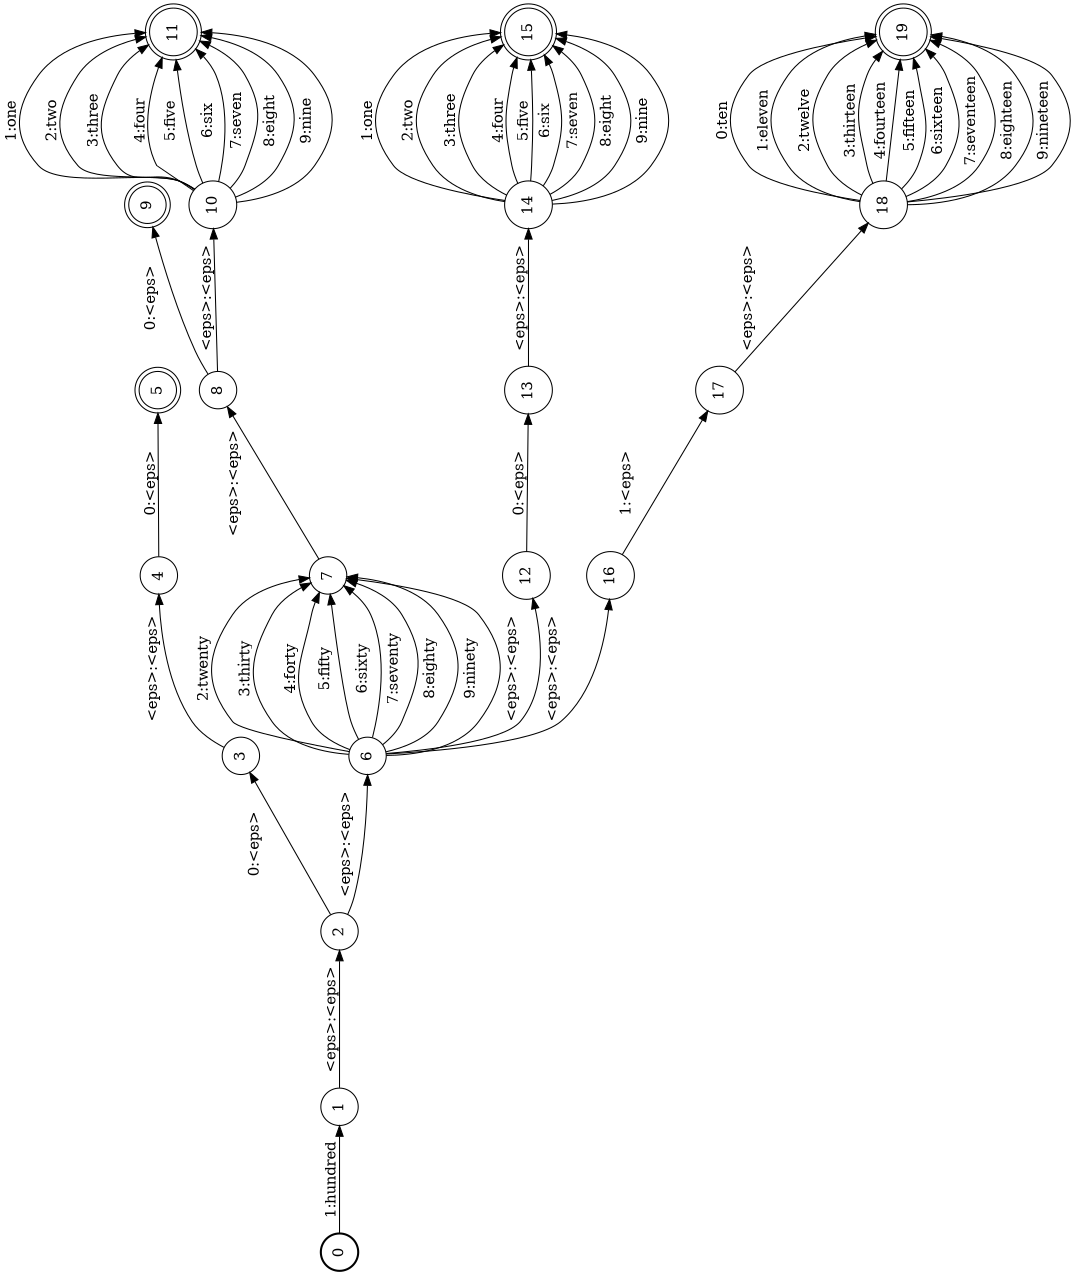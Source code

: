 digraph FST {
rankdir = LR;
size = "8.5,11";
label = "";
center = 1;
orientation = Landscape;
ranksep = "0.4";
nodesep = "0.25";
0 [label = "0", shape = circle, style = bold, fontsize = 14]
	0 -> 1 [label = "1:hundred", fontsize = 14];
1 [label = "1", shape = circle, style = solid, fontsize = 14]
	1 -> 2 [label = "<eps>:<eps>", fontsize = 14];
2 [label = "2", shape = circle, style = solid, fontsize = 14]
	2 -> 3 [label = "0:<eps>", fontsize = 14];
	2 -> 6 [label = "<eps>:<eps>", fontsize = 14];
3 [label = "3", shape = circle, style = solid, fontsize = 14]
	3 -> 4 [label = "<eps>:<eps>", fontsize = 14];
4 [label = "4", shape = circle, style = solid, fontsize = 14]
	4 -> 5 [label = "0:<eps>", fontsize = 14];
5 [label = "5", shape = doublecircle, style = solid, fontsize = 14]
6 [label = "6", shape = circle, style = solid, fontsize = 14]
	6 -> 7 [label = "2:twenty", fontsize = 14];
	6 -> 7 [label = "3:thirty", fontsize = 14];
	6 -> 7 [label = "4:forty", fontsize = 14];
	6 -> 7 [label = "5:fifty", fontsize = 14];
	6 -> 7 [label = "6:sixty", fontsize = 14];
	6 -> 7 [label = "7:seventy", fontsize = 14];
	6 -> 7 [label = "8:eighty", fontsize = 14];
	6 -> 7 [label = "9:ninety", fontsize = 14];
	6 -> 12 [label = "<eps>:<eps>", fontsize = 14];
	6 -> 16 [label = "<eps>:<eps>", fontsize = 14];
7 [label = "7", shape = circle, style = solid, fontsize = 14]
	7 -> 8 [label = "<eps>:<eps>", fontsize = 14];
8 [label = "8", shape = circle, style = solid, fontsize = 14]
	8 -> 9 [label = "0:<eps>", fontsize = 14];
	8 -> 10 [label = "<eps>:<eps>", fontsize = 14];
9 [label = "9", shape = doublecircle, style = solid, fontsize = 14]
10 [label = "10", shape = circle, style = solid, fontsize = 14]
	10 -> 11 [label = "1:one", fontsize = 14];
	10 -> 11 [label = "2:two", fontsize = 14];
	10 -> 11 [label = "3:three", fontsize = 14];
	10 -> 11 [label = "4:four", fontsize = 14];
	10 -> 11 [label = "5:five", fontsize = 14];
	10 -> 11 [label = "6:six", fontsize = 14];
	10 -> 11 [label = "7:seven", fontsize = 14];
	10 -> 11 [label = "8:eight", fontsize = 14];
	10 -> 11 [label = "9:nine", fontsize = 14];
11 [label = "11", shape = doublecircle, style = solid, fontsize = 14]
12 [label = "12", shape = circle, style = solid, fontsize = 14]
	12 -> 13 [label = "0:<eps>", fontsize = 14];
13 [label = "13", shape = circle, style = solid, fontsize = 14]
	13 -> 14 [label = "<eps>:<eps>", fontsize = 14];
14 [label = "14", shape = circle, style = solid, fontsize = 14]
	14 -> 15 [label = "1:one", fontsize = 14];
	14 -> 15 [label = "2:two", fontsize = 14];
	14 -> 15 [label = "3:three", fontsize = 14];
	14 -> 15 [label = "4:four", fontsize = 14];
	14 -> 15 [label = "5:five", fontsize = 14];
	14 -> 15 [label = "6:six", fontsize = 14];
	14 -> 15 [label = "7:seven", fontsize = 14];
	14 -> 15 [label = "8:eight", fontsize = 14];
	14 -> 15 [label = "9:nine", fontsize = 14];
15 [label = "15", shape = doublecircle, style = solid, fontsize = 14]
16 [label = "16", shape = circle, style = solid, fontsize = 14]
	16 -> 17 [label = "1:<eps>", fontsize = 14];
17 [label = "17", shape = circle, style = solid, fontsize = 14]
	17 -> 18 [label = "<eps>:<eps>", fontsize = 14];
18 [label = "18", shape = circle, style = solid, fontsize = 14]
	18 -> 19 [label = "0:ten", fontsize = 14];
	18 -> 19 [label = "1:eleven", fontsize = 14];
	18 -> 19 [label = "2:twelve", fontsize = 14];
	18 -> 19 [label = "3:thirteen", fontsize = 14];
	18 -> 19 [label = "4:fourteen", fontsize = 14];
	18 -> 19 [label = "5:fifteen", fontsize = 14];
	18 -> 19 [label = "6:sixteen", fontsize = 14];
	18 -> 19 [label = "7:seventeen", fontsize = 14];
	18 -> 19 [label = "8:eighteen", fontsize = 14];
	18 -> 19 [label = "9:nineteen", fontsize = 14];
19 [label = "19", shape = doublecircle, style = solid, fontsize = 14]
}
